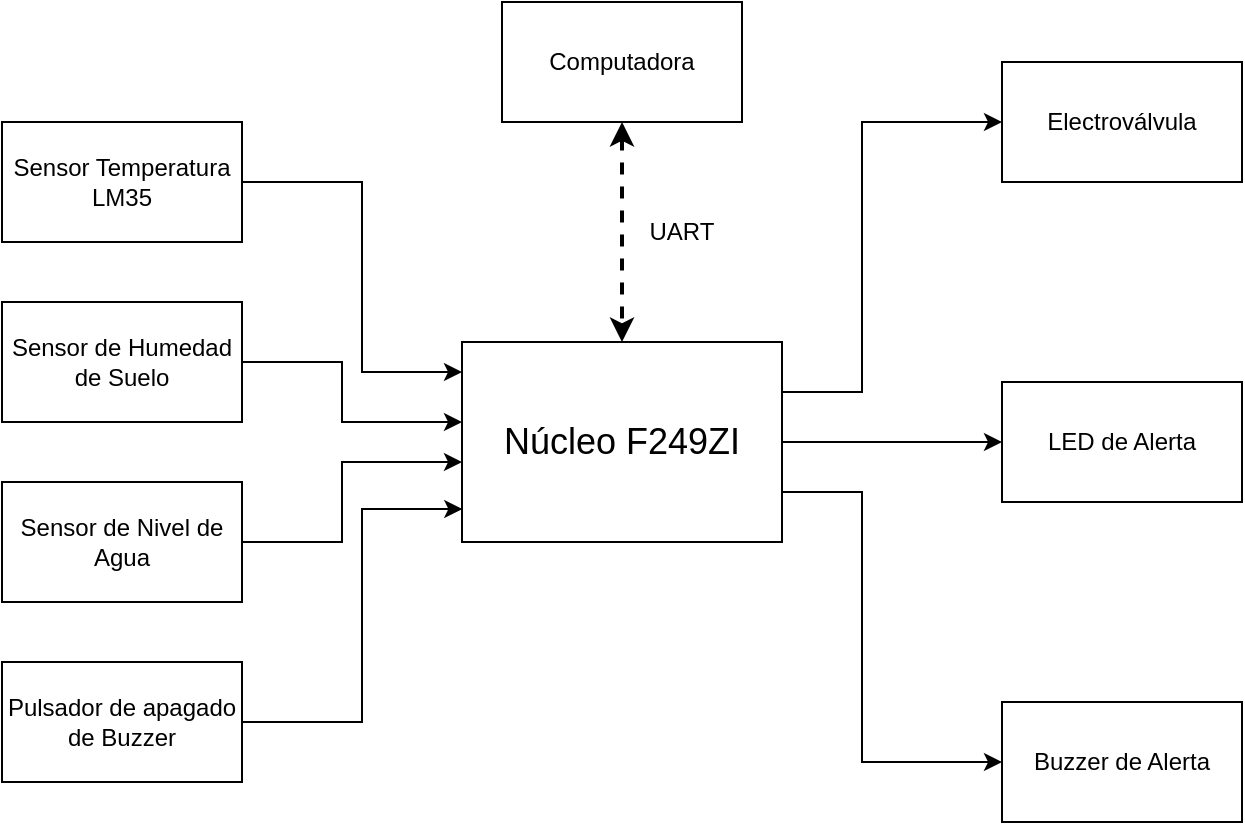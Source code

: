 <mxfile version="26.2.6">
  <diagram name="Página-1" id="7BJk3fWdT3Sa6y3Y3sVS">
    <mxGraphModel dx="985" dy="541" grid="1" gridSize="10" guides="1" tooltips="1" connect="1" arrows="1" fold="1" page="1" pageScale="1" pageWidth="827" pageHeight="1169" math="0" shadow="0">
      <root>
        <mxCell id="0" />
        <mxCell id="1" parent="0" />
        <mxCell id="XE9et_yRO4S6TkY2Q2Em-15" style="edgeStyle=orthogonalEdgeStyle;rounded=0;orthogonalLoop=1;jettySize=auto;html=1;exitX=1;exitY=0.5;exitDx=0;exitDy=0;entryX=0;entryY=0.5;entryDx=0;entryDy=0;" parent="1" source="XE9et_yRO4S6TkY2Q2Em-1" target="XE9et_yRO4S6TkY2Q2Em-10" edge="1">
          <mxGeometry relative="1" as="geometry" />
        </mxCell>
        <mxCell id="XE9et_yRO4S6TkY2Q2Em-17" style="edgeStyle=orthogonalEdgeStyle;rounded=0;orthogonalLoop=1;jettySize=auto;html=1;exitX=1;exitY=0.25;exitDx=0;exitDy=0;entryX=0;entryY=0.5;entryDx=0;entryDy=0;" parent="1" source="XE9et_yRO4S6TkY2Q2Em-1" target="XE9et_yRO4S6TkY2Q2Em-12" edge="1">
          <mxGeometry relative="1" as="geometry">
            <Array as="points">
              <mxPoint x="550" y="275" />
              <mxPoint x="550" y="140" />
            </Array>
          </mxGeometry>
        </mxCell>
        <mxCell id="XE9et_yRO4S6TkY2Q2Em-19" style="edgeStyle=orthogonalEdgeStyle;rounded=0;orthogonalLoop=1;jettySize=auto;html=1;exitX=1;exitY=0.75;exitDx=0;exitDy=0;entryX=0;entryY=0.5;entryDx=0;entryDy=0;" parent="1" source="XE9et_yRO4S6TkY2Q2Em-1" target="XE9et_yRO4S6TkY2Q2Em-14" edge="1">
          <mxGeometry relative="1" as="geometry">
            <Array as="points">
              <mxPoint x="550" y="325" />
              <mxPoint x="550" y="460" />
            </Array>
          </mxGeometry>
        </mxCell>
        <mxCell id="XE9et_yRO4S6TkY2Q2Em-1" value="&lt;font style=&quot;font-size: 18px;&quot;&gt;Núcleo F249ZI&lt;/font&gt;" style="rounded=0;whiteSpace=wrap;html=1;" parent="1" vertex="1">
          <mxGeometry x="350" y="250" width="160" height="100" as="geometry" />
        </mxCell>
        <mxCell id="XE9et_yRO4S6TkY2Q2Em-2" value="Sensor Temperatura LM35" style="rounded=0;whiteSpace=wrap;html=1;" parent="1" vertex="1">
          <mxGeometry x="120" y="140" width="120" height="60" as="geometry" />
        </mxCell>
        <mxCell id="XE9et_yRO4S6TkY2Q2Em-3" style="edgeStyle=orthogonalEdgeStyle;rounded=0;orthogonalLoop=1;jettySize=auto;html=1;exitX=1;exitY=0.5;exitDx=0;exitDy=0;entryX=0;entryY=0.25;entryDx=0;entryDy=0;" parent="1" source="XE9et_yRO4S6TkY2Q2Em-2" edge="1">
          <mxGeometry relative="1" as="geometry">
            <Array as="points">
              <mxPoint x="300" y="170" />
              <mxPoint x="300" y="265" />
            </Array>
            <mxPoint x="350" y="265" as="targetPoint" />
          </mxGeometry>
        </mxCell>
        <mxCell id="XE9et_yRO4S6TkY2Q2Em-4" value="Sensor de Humedad de Suelo" style="rounded=0;whiteSpace=wrap;html=1;" parent="1" vertex="1">
          <mxGeometry x="120" y="230" width="120" height="60" as="geometry" />
        </mxCell>
        <mxCell id="XE9et_yRO4S6TkY2Q2Em-5" style="edgeStyle=orthogonalEdgeStyle;rounded=0;orthogonalLoop=1;jettySize=auto;html=1;exitX=1;exitY=0.5;exitDx=0;exitDy=0;entryX=0;entryY=0.5;entryDx=0;entryDy=0;" parent="1" source="XE9et_yRO4S6TkY2Q2Em-4" edge="1">
          <mxGeometry relative="1" as="geometry">
            <Array as="points">
              <mxPoint x="290" y="260" />
              <mxPoint x="290" y="290" />
            </Array>
            <mxPoint x="350" y="290.0" as="targetPoint" />
          </mxGeometry>
        </mxCell>
        <mxCell id="XE9et_yRO4S6TkY2Q2Em-9" style="edgeStyle=orthogonalEdgeStyle;rounded=0;orthogonalLoop=1;jettySize=auto;html=1;exitX=1;exitY=0.5;exitDx=0;exitDy=0;" parent="1" source="XE9et_yRO4S6TkY2Q2Em-8" edge="1">
          <mxGeometry relative="1" as="geometry">
            <Array as="points">
              <mxPoint x="290" y="350" />
              <mxPoint x="290" y="310" />
            </Array>
            <mxPoint x="350" y="310" as="targetPoint" />
          </mxGeometry>
        </mxCell>
        <mxCell id="XE9et_yRO4S6TkY2Q2Em-8" value="Sensor de Nivel de Agua" style="rounded=0;whiteSpace=wrap;html=1;" parent="1" vertex="1">
          <mxGeometry x="120" y="320" width="120" height="60" as="geometry" />
        </mxCell>
        <mxCell id="XE9et_yRO4S6TkY2Q2Em-10" value="LED de Alerta" style="rounded=0;whiteSpace=wrap;html=1;" parent="1" vertex="1">
          <mxGeometry x="620" y="270" width="120" height="60" as="geometry" />
        </mxCell>
        <mxCell id="XE9et_yRO4S6TkY2Q2Em-12" value="Electroválvula" style="rounded=0;whiteSpace=wrap;html=1;" parent="1" vertex="1">
          <mxGeometry x="620" y="110" width="120" height="60" as="geometry" />
        </mxCell>
        <mxCell id="XE9et_yRO4S6TkY2Q2Em-14" value="Buzzer de Alerta" style="rounded=0;whiteSpace=wrap;html=1;" parent="1" vertex="1">
          <mxGeometry x="620" y="430" width="120" height="60" as="geometry" />
        </mxCell>
        <mxCell id="XE9et_yRO4S6TkY2Q2Em-23" style="edgeStyle=orthogonalEdgeStyle;rounded=0;orthogonalLoop=1;jettySize=auto;html=1;exitX=0.5;exitY=1;exitDx=0;exitDy=0;entryX=0.5;entryY=0;entryDx=0;entryDy=0;dashed=1;strokeWidth=2;startArrow=classic;startFill=1;" parent="1" source="XE9et_yRO4S6TkY2Q2Em-22" target="XE9et_yRO4S6TkY2Q2Em-1" edge="1">
          <mxGeometry relative="1" as="geometry" />
        </mxCell>
        <mxCell id="XE9et_yRO4S6TkY2Q2Em-22" value="Computadora" style="rounded=0;whiteSpace=wrap;html=1;" parent="1" vertex="1">
          <mxGeometry x="370" y="80" width="120" height="60" as="geometry" />
        </mxCell>
        <mxCell id="XE9et_yRO4S6TkY2Q2Em-24" value="UART" style="text;html=1;align=center;verticalAlign=middle;whiteSpace=wrap;rounded=0;" parent="1" vertex="1">
          <mxGeometry x="430" y="180" width="60" height="30" as="geometry" />
        </mxCell>
        <mxCell id="Qb0rsfMamLBD_6naEpur-1" value="Pulsador de apagado de Buzzer" style="rounded=0;whiteSpace=wrap;html=1;" vertex="1" parent="1">
          <mxGeometry x="120" y="410" width="120" height="60" as="geometry" />
        </mxCell>
        <mxCell id="Qb0rsfMamLBD_6naEpur-2" style="edgeStyle=orthogonalEdgeStyle;rounded=0;orthogonalLoop=1;jettySize=auto;html=1;exitX=1;exitY=0.5;exitDx=0;exitDy=0;entryX=0.001;entryY=0.835;entryDx=0;entryDy=0;entryPerimeter=0;" edge="1" parent="1" source="Qb0rsfMamLBD_6naEpur-1" target="XE9et_yRO4S6TkY2Q2Em-1">
          <mxGeometry relative="1" as="geometry">
            <Array as="points">
              <mxPoint x="300" y="440" />
              <mxPoint x="300" y="333" />
            </Array>
          </mxGeometry>
        </mxCell>
      </root>
    </mxGraphModel>
  </diagram>
</mxfile>
